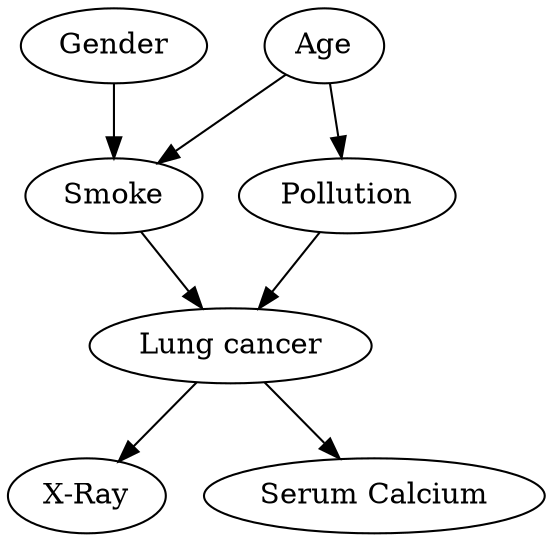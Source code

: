 // Chances for lung cancer
digraph {
	C [label="Lung cancer"]
	G [label=Gender]
	A [label=Age]
	S [label=Smoke]
	P [label=Pollution]
	X [label="X-Ray"]
	T [label="Serum Calcium"]
	A -> S
	G -> S
	A -> P
	S -> C
	P -> C
	C -> X
	C -> T
}
